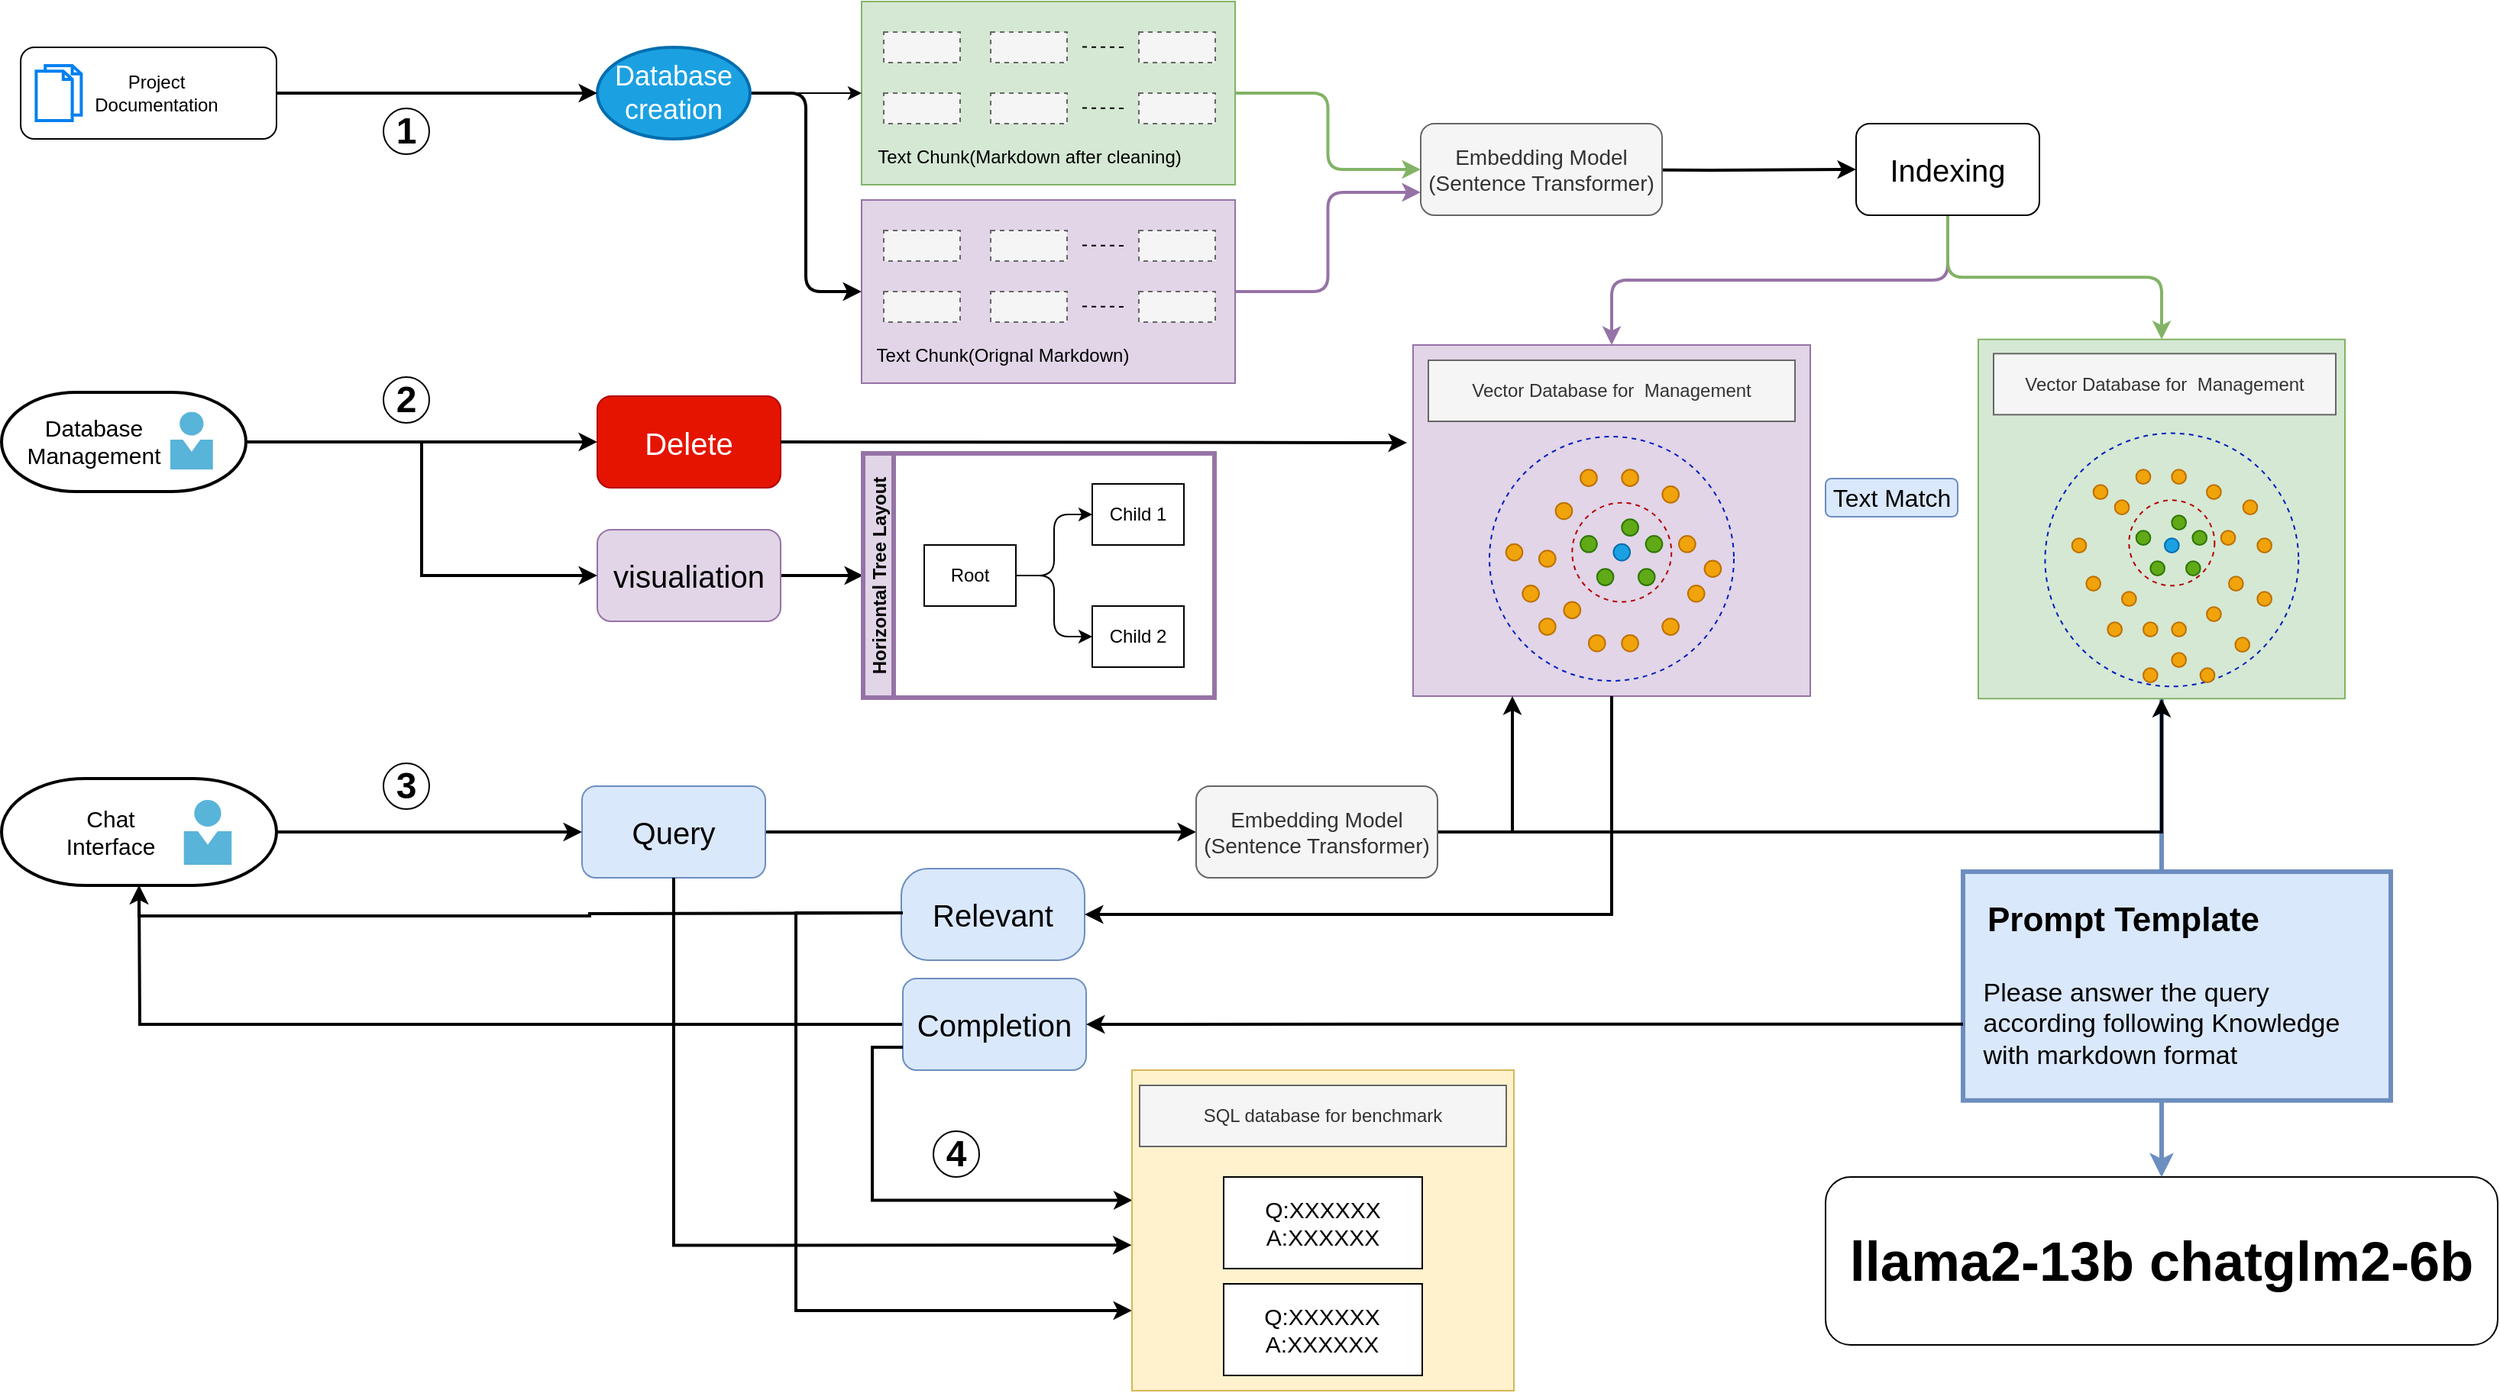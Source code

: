<mxfile version="22.1.16" type="github">
  <diagram name="第 1 页" id="MjzQHMMpIAPj3jd-vgCJ">
    <mxGraphModel dx="2901" dy="1157" grid="1" gridSize="10" guides="1" tooltips="1" connect="1" arrows="1" fold="1" page="1" pageScale="1" pageWidth="827" pageHeight="1169" math="0" shadow="0">
      <root>
        <mxCell id="0" />
        <mxCell id="1" parent="0" />
        <mxCell id="M5r1fXaRjf9ZVCYOxiOt-1" style="rounded=0;orthogonalLoop=1;jettySize=auto;html=1;exitX=0.5;exitY=1;exitDx=0;exitDy=0;entryX=0.5;entryY=0;entryDx=0;entryDy=0;strokeWidth=3;fillColor=#dae8fc;strokeColor=#6c8ebf;" edge="1" parent="1" source="5CJs9s03AAXzqy82HbZW-28" target="5CJs9s03AAXzqy82HbZW-184">
          <mxGeometry relative="1" as="geometry">
            <mxPoint x="1440" y="776" as="sourcePoint" />
            <mxPoint x="1440" y="826" as="targetPoint" />
          </mxGeometry>
        </mxCell>
        <mxCell id="5CJs9s03AAXzqy82HbZW-59" value="" style="group" parent="1" vertex="1" connectable="0">
          <mxGeometry x="829" y="530" width="310" height="260" as="geometry" />
        </mxCell>
        <mxCell id="5CJs9s03AAXzqy82HbZW-2" value="" style="rounded=0;whiteSpace=wrap;html=1;fillColor=#e1d5e7;strokeColor=#9673a6;" parent="5CJs9s03AAXzqy82HbZW-59" vertex="1">
          <mxGeometry x="-55" y="15" width="260" height="230" as="geometry" />
        </mxCell>
        <mxCell id="5CJs9s03AAXzqy82HbZW-3" value="Vector Database for&amp;nbsp; Management" style="rounded=0;whiteSpace=wrap;html=1;fillColor=#f5f5f5;fontColor=#333333;strokeColor=#666666;" parent="5CJs9s03AAXzqy82HbZW-59" vertex="1">
          <mxGeometry x="-45" y="25" width="240" height="40" as="geometry" />
        </mxCell>
        <mxCell id="5CJs9s03AAXzqy82HbZW-4" value="" style="group" parent="5CJs9s03AAXzqy82HbZW-59" vertex="1" connectable="0">
          <mxGeometry x="-5" y="75" width="160" height="160" as="geometry" />
        </mxCell>
        <mxCell id="5CJs9s03AAXzqy82HbZW-5" value="" style="ellipse;whiteSpace=wrap;html=1;aspect=fixed;fillColor=none;dashed=1;fontColor=#ffffff;strokeColor=#001DBC;" parent="5CJs9s03AAXzqy82HbZW-4" vertex="1">
          <mxGeometry width="160" height="160" as="geometry" />
        </mxCell>
        <mxCell id="5CJs9s03AAXzqy82HbZW-6" value="" style="ellipse;whiteSpace=wrap;html=1;aspect=fixed;fillColor=#f0a30a;fontColor=#000000;strokeColor=#BD7000;perimeterSpacing=0;direction=south;" parent="5CJs9s03AAXzqy82HbZW-4" vertex="1">
          <mxGeometry x="86.633" y="21.658" width="10.829" height="10.829" as="geometry" />
        </mxCell>
        <mxCell id="5CJs9s03AAXzqy82HbZW-7" value="" style="ellipse;whiteSpace=wrap;html=1;aspect=fixed;fillColor=#f0a30a;fontColor=#000000;strokeColor=#BD7000;perimeterSpacing=0;direction=south;" parent="5CJs9s03AAXzqy82HbZW-4" vertex="1">
          <mxGeometry x="129.949" y="97.462" width="10.829" height="10.829" as="geometry" />
        </mxCell>
        <mxCell id="5CJs9s03AAXzqy82HbZW-8" value="" style="ellipse;whiteSpace=wrap;html=1;aspect=fixed;fillColor=#f0a30a;fontColor=#000000;strokeColor=#BD7000;perimeterSpacing=0;direction=south;" parent="5CJs9s03AAXzqy82HbZW-4" vertex="1">
          <mxGeometry x="43.316" y="43.316" width="10.829" height="10.829" as="geometry" />
        </mxCell>
        <mxCell id="5CJs9s03AAXzqy82HbZW-9" value="" style="ellipse;whiteSpace=wrap;html=1;aspect=fixed;fillColor=#f0a30a;fontColor=#000000;strokeColor=#BD7000;perimeterSpacing=0;direction=south;" parent="5CJs9s03AAXzqy82HbZW-4" vertex="1">
          <mxGeometry x="113.164" y="32.487" width="10.829" height="10.829" as="geometry" />
        </mxCell>
        <mxCell id="5CJs9s03AAXzqy82HbZW-10" value="" style="ellipse;whiteSpace=wrap;html=1;aspect=fixed;fillColor=#f0a30a;fontColor=#000000;strokeColor=#BD7000;perimeterSpacing=0;direction=south;" parent="5CJs9s03AAXzqy82HbZW-4" vertex="1">
          <mxGeometry x="64.975" y="129.949" width="10.829" height="10.829" as="geometry" />
        </mxCell>
        <mxCell id="5CJs9s03AAXzqy82HbZW-11" value="" style="ellipse;whiteSpace=wrap;html=1;aspect=fixed;fillColor=#f0a30a;fontColor=#000000;strokeColor=#BD7000;perimeterSpacing=0;direction=south;" parent="5CJs9s03AAXzqy82HbZW-4" vertex="1">
          <mxGeometry x="48.731" y="108.291" width="10.829" height="10.829" as="geometry" />
        </mxCell>
        <mxCell id="5CJs9s03AAXzqy82HbZW-12" value="" style="ellipse;whiteSpace=wrap;html=1;aspect=fixed;fillColor=#f0a30a;fontColor=#000000;strokeColor=#BD7000;perimeterSpacing=0;direction=south;" parent="5CJs9s03AAXzqy82HbZW-4" vertex="1">
          <mxGeometry x="113.164" y="119.12" width="10.829" height="10.829" as="geometry" />
        </mxCell>
        <mxCell id="5CJs9s03AAXzqy82HbZW-13" value="" style="ellipse;whiteSpace=wrap;html=1;aspect=fixed;fillColor=#f0a30a;fontColor=#000000;strokeColor=#BD7000;perimeterSpacing=0;direction=south;" parent="5CJs9s03AAXzqy82HbZW-4" vertex="1">
          <mxGeometry x="86.633" y="129.949" width="10.829" height="10.829" as="geometry" />
        </mxCell>
        <mxCell id="5CJs9s03AAXzqy82HbZW-14" value="" style="ellipse;whiteSpace=wrap;html=1;aspect=fixed;fillColor=#f0a30a;fontColor=#000000;strokeColor=#BD7000;perimeterSpacing=0;direction=south;" parent="5CJs9s03AAXzqy82HbZW-4" vertex="1">
          <mxGeometry x="123.993" y="64.975" width="10.829" height="10.829" as="geometry" />
        </mxCell>
        <mxCell id="5CJs9s03AAXzqy82HbZW-15" value="" style="ellipse;whiteSpace=wrap;html=1;aspect=fixed;fillColor=#f0a30a;fontColor=#000000;strokeColor=#BD7000;perimeterSpacing=0;direction=south;" parent="5CJs9s03AAXzqy82HbZW-4" vertex="1">
          <mxGeometry x="59.56" y="21.658" width="10.829" height="10.829" as="geometry" />
        </mxCell>
        <mxCell id="5CJs9s03AAXzqy82HbZW-16" value="" style="ellipse;whiteSpace=wrap;html=1;aspect=fixed;fillColor=none;fontColor=#ffffff;strokeColor=#B20000;dashed=1;" parent="5CJs9s03AAXzqy82HbZW-4" vertex="1">
          <mxGeometry x="54.146" y="43.316" width="64.975" height="64.975" as="geometry" />
        </mxCell>
        <mxCell id="5CJs9s03AAXzqy82HbZW-17" value="" style="ellipse;whiteSpace=wrap;html=1;aspect=fixed;fillColor=#60a917;fontColor=#ffffff;strokeColor=#2D7600;perimeterSpacing=0;direction=south;" parent="5CJs9s03AAXzqy82HbZW-4" vertex="1">
          <mxGeometry x="59.56" y="64.975" width="10.829" height="10.829" as="geometry" />
        </mxCell>
        <mxCell id="5CJs9s03AAXzqy82HbZW-18" value="" style="ellipse;whiteSpace=wrap;html=1;aspect=fixed;fillColor=#60a917;fontColor=#ffffff;strokeColor=#2D7600;perimeterSpacing=0;direction=south;" parent="5CJs9s03AAXzqy82HbZW-4" vertex="1">
          <mxGeometry x="102.335" y="64.975" width="10.829" height="10.829" as="geometry" />
        </mxCell>
        <mxCell id="5CJs9s03AAXzqy82HbZW-19" value="" style="ellipse;whiteSpace=wrap;html=1;aspect=fixed;fillColor=#60a917;fontColor=#ffffff;strokeColor=#2D7600;perimeterSpacing=0;direction=south;" parent="5CJs9s03AAXzqy82HbZW-4" vertex="1">
          <mxGeometry x="97.462" y="86.633" width="10.829" height="10.829" as="geometry" />
        </mxCell>
        <mxCell id="5CJs9s03AAXzqy82HbZW-20" value="" style="ellipse;whiteSpace=wrap;html=1;aspect=fixed;fillColor=#60a917;fontColor=#ffffff;strokeColor=#2D7600;perimeterSpacing=0;direction=south;" parent="5CJs9s03AAXzqy82HbZW-4" vertex="1">
          <mxGeometry x="70.389" y="86.633" width="10.829" height="10.829" as="geometry" />
        </mxCell>
        <mxCell id="5CJs9s03AAXzqy82HbZW-21" value="" style="ellipse;whiteSpace=wrap;html=1;aspect=fixed;fillColor=#60a917;fontColor=#ffffff;strokeColor=#2D7600;perimeterSpacing=0;direction=south;" parent="5CJs9s03AAXzqy82HbZW-4" vertex="1">
          <mxGeometry x="86.633" y="54.146" width="10.829" height="10.829" as="geometry" />
        </mxCell>
        <mxCell id="5CJs9s03AAXzqy82HbZW-22" value="" style="ellipse;whiteSpace=wrap;html=1;aspect=fixed;fillColor=#1ba1e2;fontColor=#ffffff;strokeColor=#006EAF;perimeterSpacing=0;direction=south;" parent="5CJs9s03AAXzqy82HbZW-4" vertex="1">
          <mxGeometry x="81.218" y="70.389" width="10.829" height="10.829" as="geometry" />
        </mxCell>
        <mxCell id="5CJs9s03AAXzqy82HbZW-23" value="" style="ellipse;whiteSpace=wrap;html=1;aspect=fixed;fillColor=#f0a30a;fontColor=#000000;strokeColor=#BD7000;perimeterSpacing=0;direction=south;" parent="5CJs9s03AAXzqy82HbZW-4" vertex="1">
          <mxGeometry x="10.829" y="70.389" width="10.829" height="10.829" as="geometry" />
        </mxCell>
        <mxCell id="5CJs9s03AAXzqy82HbZW-24" value="" style="ellipse;whiteSpace=wrap;html=1;aspect=fixed;fillColor=#f0a30a;fontColor=#000000;strokeColor=#BD7000;perimeterSpacing=0;direction=south;" parent="5CJs9s03AAXzqy82HbZW-4" vertex="1">
          <mxGeometry x="21.658" y="97.462" width="10.829" height="10.829" as="geometry" />
        </mxCell>
        <mxCell id="5CJs9s03AAXzqy82HbZW-25" value="" style="ellipse;whiteSpace=wrap;html=1;aspect=fixed;fillColor=#f0a30a;fontColor=#000000;strokeColor=#BD7000;perimeterSpacing=0;direction=south;" parent="5CJs9s03AAXzqy82HbZW-4" vertex="1">
          <mxGeometry x="32.487" y="74.591" width="10.829" height="10.829" as="geometry" />
        </mxCell>
        <mxCell id="5CJs9s03AAXzqy82HbZW-26" value="" style="ellipse;whiteSpace=wrap;html=1;aspect=fixed;fillColor=#f0a30a;fontColor=#000000;strokeColor=#BD7000;perimeterSpacing=0;direction=south;" parent="5CJs9s03AAXzqy82HbZW-4" vertex="1">
          <mxGeometry x="140.778" y="81.218" width="10.829" height="10.829" as="geometry" />
        </mxCell>
        <mxCell id="5CJs9s03AAXzqy82HbZW-27" value="" style="ellipse;whiteSpace=wrap;html=1;aspect=fixed;fillColor=#f0a30a;fontColor=#000000;strokeColor=#BD7000;perimeterSpacing=0;direction=south;" parent="5CJs9s03AAXzqy82HbZW-4" vertex="1">
          <mxGeometry x="32.487" y="119.12" width="10.829" height="10.829" as="geometry" />
        </mxCell>
        <mxCell id="5CJs9s03AAXzqy82HbZW-61" style="edgeStyle=orthogonalEdgeStyle;rounded=1;orthogonalLoop=1;jettySize=auto;html=1;exitX=0.5;exitY=1;exitDx=0;exitDy=0;strokeWidth=2;fillColor=#e1d5e7;strokeColor=#9673a6;" parent="1" source="5CJs9s03AAXzqy82HbZW-63" target="5CJs9s03AAXzqy82HbZW-2" edge="1">
          <mxGeometry relative="1" as="geometry">
            <mxPoint x="944" y="510" as="targetPoint" />
          </mxGeometry>
        </mxCell>
        <mxCell id="5CJs9s03AAXzqy82HbZW-62" style="edgeStyle=orthogonalEdgeStyle;rounded=1;orthogonalLoop=1;jettySize=auto;html=1;exitX=0.5;exitY=1;exitDx=0;exitDy=0;exitPerimeter=0;fillColor=#d5e8d4;strokeColor=#82b366;strokeWidth=2;entryX=0.5;entryY=0;entryDx=0;entryDy=0;" parent="1" source="5CJs9s03AAXzqy82HbZW-63" target="5CJs9s03AAXzqy82HbZW-28" edge="1">
          <mxGeometry relative="1" as="geometry">
            <mxPoint x="1349" y="530" as="targetPoint" />
          </mxGeometry>
        </mxCell>
        <mxCell id="5CJs9s03AAXzqy82HbZW-63" value="&lt;font style=&quot;font-size: 20px;&quot;&gt;Indexing&lt;/font&gt;" style="rounded=1;whiteSpace=wrap;html=1;" parent="1" vertex="1">
          <mxGeometry x="1064" y="400" width="120" height="60" as="geometry" />
        </mxCell>
        <mxCell id="5CJs9s03AAXzqy82HbZW-67" style="edgeStyle=orthogonalEdgeStyle;rounded=0;orthogonalLoop=1;jettySize=auto;html=1;exitX=1;exitY=0.5;exitDx=0;exitDy=0;entryX=0;entryY=0.5;entryDx=0;entryDy=0;strokeWidth=2;" parent="1" target="5CJs9s03AAXzqy82HbZW-63" edge="1">
          <mxGeometry relative="1" as="geometry">
            <mxPoint x="872" y="430" as="sourcePoint" />
          </mxGeometry>
        </mxCell>
        <mxCell id="5CJs9s03AAXzqy82HbZW-66" value="&lt;font style=&quot;font-size: 14px;&quot;&gt;Embedding Model&lt;br&gt;(Sentence Transformer)&lt;br&gt;&lt;/font&gt;" style="rounded=1;whiteSpace=wrap;html=1;fillColor=#f5f5f5;fontColor=#333333;strokeColor=#666666;" parent="1" vertex="1">
          <mxGeometry x="779" y="400" width="158" height="60" as="geometry" />
        </mxCell>
        <mxCell id="5CJs9s03AAXzqy82HbZW-68" value="" style="group" parent="1" vertex="1" connectable="0">
          <mxGeometry x="413" y="410" width="244.5" height="160" as="geometry" />
        </mxCell>
        <mxCell id="5CJs9s03AAXzqy82HbZW-69" value="" style="rounded=0;whiteSpace=wrap;html=1;fillColor=#e1d5e7;strokeColor=#9673a6;" parent="5CJs9s03AAXzqy82HbZW-68" vertex="1">
          <mxGeometry y="40" width="244.5" height="120" as="geometry" />
        </mxCell>
        <mxCell id="5CJs9s03AAXzqy82HbZW-71" value="" style="rounded=0;whiteSpace=wrap;html=1;fillColor=#f5f5f5;fontColor=#333333;strokeColor=#666666;dashed=1;" parent="5CJs9s03AAXzqy82HbZW-68" vertex="1">
          <mxGeometry x="14.5" y="60" width="50" height="20" as="geometry" />
        </mxCell>
        <mxCell id="5CJs9s03AAXzqy82HbZW-72" value="" style="rounded=0;whiteSpace=wrap;html=1;fillColor=#f5f5f5;fontColor=#333333;strokeColor=#666666;dashed=1;" parent="5CJs9s03AAXzqy82HbZW-68" vertex="1">
          <mxGeometry x="14.5" y="100" width="50" height="20" as="geometry" />
        </mxCell>
        <mxCell id="5CJs9s03AAXzqy82HbZW-74" value="" style="rounded=0;whiteSpace=wrap;html=1;fillColor=#f5f5f5;fontColor=#333333;strokeColor=#666666;dashed=1;" parent="5CJs9s03AAXzqy82HbZW-68" vertex="1">
          <mxGeometry x="84.5" y="60" width="50" height="20" as="geometry" />
        </mxCell>
        <mxCell id="5CJs9s03AAXzqy82HbZW-75" value="" style="rounded=0;whiteSpace=wrap;html=1;fillColor=#f5f5f5;fontColor=#333333;strokeColor=#666666;dashed=1;" parent="5CJs9s03AAXzqy82HbZW-68" vertex="1">
          <mxGeometry x="84.5" y="100" width="50" height="20" as="geometry" />
        </mxCell>
        <mxCell id="5CJs9s03AAXzqy82HbZW-78" value="" style="endArrow=none;html=1;rounded=0;dashed=1;" parent="5CJs9s03AAXzqy82HbZW-68" edge="1">
          <mxGeometry width="50" height="50" relative="1" as="geometry">
            <mxPoint x="144.5" y="69.77" as="sourcePoint" />
            <mxPoint x="174.5" y="70" as="targetPoint" />
          </mxGeometry>
        </mxCell>
        <mxCell id="5CJs9s03AAXzqy82HbZW-79" value="" style="rounded=0;whiteSpace=wrap;html=1;fillColor=#f5f5f5;fontColor=#333333;strokeColor=#666666;dashed=1;" parent="5CJs9s03AAXzqy82HbZW-68" vertex="1">
          <mxGeometry x="181.5" y="60" width="50" height="20" as="geometry" />
        </mxCell>
        <mxCell id="5CJs9s03AAXzqy82HbZW-80" value="" style="endArrow=none;html=1;rounded=0;dashed=1;" parent="5CJs9s03AAXzqy82HbZW-68" edge="1">
          <mxGeometry width="50" height="50" relative="1" as="geometry">
            <mxPoint x="144.5" y="109.77" as="sourcePoint" />
            <mxPoint x="174.5" y="110" as="targetPoint" />
          </mxGeometry>
        </mxCell>
        <mxCell id="5CJs9s03AAXzqy82HbZW-81" value="" style="rounded=0;whiteSpace=wrap;html=1;fillColor=#f5f5f5;fontColor=#333333;strokeColor=#666666;dashed=1;" parent="5CJs9s03AAXzqy82HbZW-68" vertex="1">
          <mxGeometry x="181.5" y="100" width="50" height="20" as="geometry" />
        </mxCell>
        <mxCell id="5CJs9s03AAXzqy82HbZW-82" value="Text Chunk(Orignal Markdown)" style="text;strokeColor=none;align=center;fillColor=none;html=1;verticalAlign=middle;whiteSpace=wrap;rounded=0;" parent="5CJs9s03AAXzqy82HbZW-68" vertex="1">
          <mxGeometry y="124" width="184.5" height="36" as="geometry" />
        </mxCell>
        <mxCell id="5CJs9s03AAXzqy82HbZW-120" value="" style="group" parent="1" vertex="1" connectable="0">
          <mxGeometry x="413" y="320" width="244.5" height="120" as="geometry" />
        </mxCell>
        <mxCell id="5CJs9s03AAXzqy82HbZW-110" value="" style="rounded=0;whiteSpace=wrap;html=1;fillColor=#d5e8d4;strokeColor=#82b366;" parent="5CJs9s03AAXzqy82HbZW-120" vertex="1">
          <mxGeometry width="244.5" height="120" as="geometry" />
        </mxCell>
        <mxCell id="5CJs9s03AAXzqy82HbZW-111" value="" style="rounded=0;whiteSpace=wrap;html=1;fillColor=#f5f5f5;fontColor=#333333;strokeColor=#666666;dashed=1;" parent="5CJs9s03AAXzqy82HbZW-120" vertex="1">
          <mxGeometry x="14.5" y="20" width="50" height="20" as="geometry" />
        </mxCell>
        <mxCell id="5CJs9s03AAXzqy82HbZW-112" value="" style="rounded=0;whiteSpace=wrap;html=1;fillColor=#f5f5f5;fontColor=#333333;strokeColor=#666666;dashed=1;" parent="5CJs9s03AAXzqy82HbZW-120" vertex="1">
          <mxGeometry x="14.5" y="60" width="50" height="20" as="geometry" />
        </mxCell>
        <mxCell id="5CJs9s03AAXzqy82HbZW-113" value="" style="rounded=0;whiteSpace=wrap;html=1;fillColor=#f5f5f5;fontColor=#333333;strokeColor=#666666;dashed=1;" parent="5CJs9s03AAXzqy82HbZW-120" vertex="1">
          <mxGeometry x="84.5" y="20" width="50" height="20" as="geometry" />
        </mxCell>
        <mxCell id="5CJs9s03AAXzqy82HbZW-114" value="" style="rounded=0;whiteSpace=wrap;html=1;fillColor=#f5f5f5;fontColor=#333333;strokeColor=#666666;dashed=1;" parent="5CJs9s03AAXzqy82HbZW-120" vertex="1">
          <mxGeometry x="84.5" y="60" width="50" height="20" as="geometry" />
        </mxCell>
        <mxCell id="5CJs9s03AAXzqy82HbZW-115" value="" style="endArrow=none;html=1;rounded=0;dashed=1;" parent="5CJs9s03AAXzqy82HbZW-120" edge="1">
          <mxGeometry width="50" height="50" relative="1" as="geometry">
            <mxPoint x="144.5" y="29.77" as="sourcePoint" />
            <mxPoint x="174.5" y="30" as="targetPoint" />
          </mxGeometry>
        </mxCell>
        <mxCell id="5CJs9s03AAXzqy82HbZW-116" value="" style="rounded=0;whiteSpace=wrap;html=1;fillColor=#f5f5f5;fontColor=#333333;strokeColor=#666666;dashed=1;" parent="5CJs9s03AAXzqy82HbZW-120" vertex="1">
          <mxGeometry x="181.5" y="20" width="50" height="20" as="geometry" />
        </mxCell>
        <mxCell id="5CJs9s03AAXzqy82HbZW-117" value="" style="endArrow=none;html=1;rounded=0;dashed=1;" parent="5CJs9s03AAXzqy82HbZW-120" edge="1">
          <mxGeometry width="50" height="50" relative="1" as="geometry">
            <mxPoint x="144.5" y="69.77" as="sourcePoint" />
            <mxPoint x="174.5" y="70" as="targetPoint" />
          </mxGeometry>
        </mxCell>
        <mxCell id="5CJs9s03AAXzqy82HbZW-118" value="" style="rounded=0;whiteSpace=wrap;html=1;fillColor=#f5f5f5;fontColor=#333333;strokeColor=#666666;dashed=1;" parent="5CJs9s03AAXzqy82HbZW-120" vertex="1">
          <mxGeometry x="181.5" y="60" width="50" height="20" as="geometry" />
        </mxCell>
        <mxCell id="5CJs9s03AAXzqy82HbZW-119" value="Text Chunk(Markdown after cleaning)" style="text;strokeColor=none;align=center;fillColor=none;html=1;verticalAlign=middle;whiteSpace=wrap;rounded=0;" parent="5CJs9s03AAXzqy82HbZW-120" vertex="1">
          <mxGeometry y="84" width="220" height="36" as="geometry" />
        </mxCell>
        <mxCell id="5CJs9s03AAXzqy82HbZW-121" style="edgeStyle=orthogonalEdgeStyle;rounded=1;orthogonalLoop=1;jettySize=auto;html=1;exitX=1;exitY=0.5;exitDx=0;exitDy=0;fillColor=#d5e8d4;strokeColor=#82b366;strokeWidth=2;" parent="1" source="5CJs9s03AAXzqy82HbZW-110" target="5CJs9s03AAXzqy82HbZW-66" edge="1">
          <mxGeometry relative="1" as="geometry" />
        </mxCell>
        <mxCell id="5CJs9s03AAXzqy82HbZW-122" style="edgeStyle=orthogonalEdgeStyle;orthogonalLoop=1;jettySize=auto;html=1;exitX=1;exitY=0.5;exitDx=0;exitDy=0;entryX=0;entryY=0.75;entryDx=0;entryDy=0;rounded=1;fillColor=#e1d5e7;strokeColor=#9673a6;strokeWidth=2;" parent="1" source="5CJs9s03AAXzqy82HbZW-69" target="5CJs9s03AAXzqy82HbZW-66" edge="1">
          <mxGeometry relative="1" as="geometry" />
        </mxCell>
        <mxCell id="5CJs9s03AAXzqy82HbZW-129" value="" style="group" parent="1" vertex="1" connectable="0">
          <mxGeometry x="-137.46" y="350" width="167.46" height="60" as="geometry" />
        </mxCell>
        <mxCell id="5CJs9s03AAXzqy82HbZW-124" value="" style="rounded=1;whiteSpace=wrap;html=1;" parent="5CJs9s03AAXzqy82HbZW-129" vertex="1">
          <mxGeometry width="167.46" height="60" as="geometry" />
        </mxCell>
        <mxCell id="5CJs9s03AAXzqy82HbZW-126" value="" style="html=1;verticalLabelPosition=bottom;align=center;labelBackgroundColor=#ffffff;verticalAlign=top;strokeWidth=2;strokeColor=#0080F0;shadow=0;dashed=0;shape=mxgraph.ios7.icons.documents;" parent="5CJs9s03AAXzqy82HbZW-129" vertex="1">
          <mxGeometry x="10.172" y="12" width="29.491" height="36" as="geometry" />
        </mxCell>
        <mxCell id="5CJs9s03AAXzqy82HbZW-128" value="Project&lt;br&gt;Documentation" style="text;strokeColor=none;align=center;fillColor=none;html=1;verticalAlign=middle;whiteSpace=wrap;rounded=0;" parent="5CJs9s03AAXzqy82HbZW-129" vertex="1">
          <mxGeometry x="49.541" y="12.0" width="78.644" height="36" as="geometry" />
        </mxCell>
        <mxCell id="5CJs9s03AAXzqy82HbZW-131" style="edgeStyle=orthogonalEdgeStyle;rounded=0;orthogonalLoop=1;jettySize=auto;html=1;exitX=1;exitY=0.5;exitDx=0;exitDy=0;exitPerimeter=0;entryX=0;entryY=0.5;entryDx=0;entryDy=0;" parent="1" source="5CJs9s03AAXzqy82HbZW-130" target="5CJs9s03AAXzqy82HbZW-110" edge="1">
          <mxGeometry relative="1" as="geometry" />
        </mxCell>
        <mxCell id="5CJs9s03AAXzqy82HbZW-132" style="edgeStyle=orthogonalEdgeStyle;rounded=1;orthogonalLoop=1;jettySize=auto;html=1;exitX=1;exitY=0.5;exitDx=0;exitDy=0;exitPerimeter=0;entryX=0;entryY=0.5;entryDx=0;entryDy=0;strokeWidth=2;" parent="1" source="5CJs9s03AAXzqy82HbZW-130" target="5CJs9s03AAXzqy82HbZW-69" edge="1">
          <mxGeometry relative="1" as="geometry" />
        </mxCell>
        <mxCell id="5CJs9s03AAXzqy82HbZW-130" value="&lt;font style=&quot;&quot;&gt;&lt;font style=&quot;font-size: 18px;&quot;&gt;Database&lt;br&gt;creation&lt;/font&gt;&lt;br&gt;&lt;/font&gt;" style="strokeWidth=2;html=1;shape=mxgraph.flowchart.start_1;whiteSpace=wrap;fillColor=#1ba1e2;fontColor=#ffffff;strokeColor=#006EAF;" parent="1" vertex="1">
          <mxGeometry x="240" y="350" width="100" height="60" as="geometry" />
        </mxCell>
        <mxCell id="5CJs9s03AAXzqy82HbZW-133" style="edgeStyle=orthogonalEdgeStyle;rounded=1;orthogonalLoop=1;jettySize=auto;html=1;exitX=1;exitY=0.5;exitDx=0;exitDy=0;strokeWidth=2;" parent="1" source="5CJs9s03AAXzqy82HbZW-124" target="5CJs9s03AAXzqy82HbZW-130" edge="1">
          <mxGeometry relative="1" as="geometry" />
        </mxCell>
        <mxCell id="5CJs9s03AAXzqy82HbZW-134" value="&lt;font style=&quot;font-size: 24px;&quot;&gt;&lt;b&gt;1&lt;/b&gt;&lt;/font&gt;" style="ellipse;whiteSpace=wrap;html=1;aspect=fixed;" parent="1" vertex="1">
          <mxGeometry x="100" y="390" width="30" height="30" as="geometry" />
        </mxCell>
        <mxCell id="5CJs9s03AAXzqy82HbZW-141" value="" style="group" parent="1" vertex="1" connectable="0">
          <mxGeometry x="-150" y="576" width="160" height="65" as="geometry" />
        </mxCell>
        <mxCell id="5CJs9s03AAXzqy82HbZW-138" value="" style="strokeWidth=2;html=1;shape=mxgraph.flowchart.terminator;whiteSpace=wrap;" parent="5CJs9s03AAXzqy82HbZW-141" vertex="1">
          <mxGeometry width="160" height="65" as="geometry" />
        </mxCell>
        <mxCell id="5CJs9s03AAXzqy82HbZW-139" value="&lt;font style=&quot;font-size: 15px;&quot;&gt;Database&lt;br&gt;Management&lt;br&gt;&lt;/font&gt;" style="text;strokeColor=none;align=center;fillColor=none;html=1;verticalAlign=middle;whiteSpace=wrap;rounded=0;" parent="5CJs9s03AAXzqy82HbZW-141" vertex="1">
          <mxGeometry x="17.774" y="12.74" width="84.658" height="39" as="geometry" />
        </mxCell>
        <mxCell id="5CJs9s03AAXzqy82HbZW-140" value="" style="image;sketch=0;aspect=fixed;html=1;points=[];align=center;fontSize=12;image=img/lib/mscae/Person.svg;" parent="5CJs9s03AAXzqy82HbZW-141" vertex="1">
          <mxGeometry x="110.428" y="12.74" width="28" height="37.831" as="geometry" />
        </mxCell>
        <mxCell id="5CJs9s03AAXzqy82HbZW-143" value="&lt;span style=&quot;font-size: 20px;&quot;&gt;Delete&lt;/span&gt;" style="rounded=1;whiteSpace=wrap;html=1;fillColor=#e51400;strokeColor=#B20000;fontColor=#ffffff;" parent="1" vertex="1">
          <mxGeometry x="240" y="578.5" width="120" height="60" as="geometry" />
        </mxCell>
        <mxCell id="5CJs9s03AAXzqy82HbZW-156" style="edgeStyle=orthogonalEdgeStyle;rounded=0;orthogonalLoop=1;jettySize=auto;html=1;exitX=1;exitY=0.5;exitDx=0;exitDy=0;entryX=0;entryY=0.5;entryDx=0;entryDy=0;strokeWidth=2;" parent="1" source="5CJs9s03AAXzqy82HbZW-144" target="5CJs9s03AAXzqy82HbZW-150" edge="1">
          <mxGeometry relative="1" as="geometry" />
        </mxCell>
        <mxCell id="5CJs9s03AAXzqy82HbZW-144" value="&lt;span style=&quot;font-size: 20px;&quot;&gt;visualiation&lt;/span&gt;" style="rounded=1;whiteSpace=wrap;html=1;fillColor=#e1d5e7;strokeColor=#9673a6;" parent="1" vertex="1">
          <mxGeometry x="240" y="666" width="120" height="60" as="geometry" />
        </mxCell>
        <mxCell id="5CJs9s03AAXzqy82HbZW-145" style="edgeStyle=orthogonalEdgeStyle;rounded=0;orthogonalLoop=1;jettySize=auto;html=1;exitX=1;exitY=0.5;exitDx=0;exitDy=0;exitPerimeter=0;entryX=0;entryY=0.5;entryDx=0;entryDy=0;strokeWidth=2;" parent="1" source="5CJs9s03AAXzqy82HbZW-138" target="5CJs9s03AAXzqy82HbZW-143" edge="1">
          <mxGeometry relative="1" as="geometry" />
        </mxCell>
        <mxCell id="5CJs9s03AAXzqy82HbZW-146" style="edgeStyle=orthogonalEdgeStyle;rounded=0;orthogonalLoop=1;jettySize=auto;html=1;exitX=1;exitY=0.5;exitDx=0;exitDy=0;exitPerimeter=0;entryX=0;entryY=0.5;entryDx=0;entryDy=0;strokeWidth=2;" parent="1" source="5CJs9s03AAXzqy82HbZW-138" target="5CJs9s03AAXzqy82HbZW-144" edge="1">
          <mxGeometry relative="1" as="geometry" />
        </mxCell>
        <mxCell id="5CJs9s03AAXzqy82HbZW-147" value="&lt;font style=&quot;font-size: 24px;&quot;&gt;&lt;b&gt;2&lt;/b&gt;&lt;/font&gt;" style="ellipse;whiteSpace=wrap;html=1;aspect=fixed;" parent="1" vertex="1">
          <mxGeometry x="100" y="566" width="30" height="30" as="geometry" />
        </mxCell>
        <mxCell id="5CJs9s03AAXzqy82HbZW-149" style="rounded=0;orthogonalLoop=1;jettySize=auto;html=1;exitX=1;exitY=0.5;exitDx=0;exitDy=0;strokeWidth=2;" parent="1" source="5CJs9s03AAXzqy82HbZW-143" edge="1">
          <mxGeometry relative="1" as="geometry">
            <mxPoint x="770" y="609" as="targetPoint" />
          </mxGeometry>
        </mxCell>
        <mxCell id="5CJs9s03AAXzqy82HbZW-150" value="Horizontal Tree Layout" style="swimlane;startSize=20;horizontal=0;childLayout=treeLayout;horizontalTree=1;resizable=0;containerType=tree;fontSize=12;fillColor=#e1d5e7;strokeColor=#9673a6;strokeWidth=3;" parent="1" vertex="1">
          <mxGeometry x="414" y="616" width="230" height="160" as="geometry" />
        </mxCell>
        <mxCell id="5CJs9s03AAXzqy82HbZW-151" value="Root" style="whiteSpace=wrap;html=1;" parent="5CJs9s03AAXzqy82HbZW-150" vertex="1">
          <mxGeometry x="40" y="60" width="60" height="40" as="geometry" />
        </mxCell>
        <mxCell id="5CJs9s03AAXzqy82HbZW-152" value="Child 1" style="whiteSpace=wrap;html=1;" parent="5CJs9s03AAXzqy82HbZW-150" vertex="1">
          <mxGeometry x="150" y="20" width="60" height="40" as="geometry" />
        </mxCell>
        <mxCell id="5CJs9s03AAXzqy82HbZW-153" value="" style="edgeStyle=elbowEdgeStyle;elbow=vertical;html=1;rounded=1;curved=0;sourcePerimeterSpacing=0;targetPerimeterSpacing=0;startSize=6;endSize=6;" parent="5CJs9s03AAXzqy82HbZW-150" source="5CJs9s03AAXzqy82HbZW-151" target="5CJs9s03AAXzqy82HbZW-152" edge="1">
          <mxGeometry relative="1" as="geometry" />
        </mxCell>
        <mxCell id="5CJs9s03AAXzqy82HbZW-154" value="Child 2" style="whiteSpace=wrap;html=1;" parent="5CJs9s03AAXzqy82HbZW-150" vertex="1">
          <mxGeometry x="150" y="100" width="60" height="40" as="geometry" />
        </mxCell>
        <mxCell id="5CJs9s03AAXzqy82HbZW-155" value="" style="edgeStyle=elbowEdgeStyle;elbow=vertical;html=1;rounded=1;curved=0;sourcePerimeterSpacing=0;targetPerimeterSpacing=0;startSize=6;endSize=6;" parent="5CJs9s03AAXzqy82HbZW-150" source="5CJs9s03AAXzqy82HbZW-151" target="5CJs9s03AAXzqy82HbZW-154" edge="1">
          <mxGeometry relative="1" as="geometry" />
        </mxCell>
        <mxCell id="5CJs9s03AAXzqy82HbZW-157" value="" style="group" parent="1" vertex="1" connectable="0">
          <mxGeometry x="-150" y="829" width="180" height="70" as="geometry" />
        </mxCell>
        <mxCell id="5CJs9s03AAXzqy82HbZW-158" value="" style="strokeWidth=2;html=1;shape=mxgraph.flowchart.terminator;whiteSpace=wrap;" parent="5CJs9s03AAXzqy82HbZW-157" vertex="1">
          <mxGeometry width="180" height="70" as="geometry" />
        </mxCell>
        <mxCell id="5CJs9s03AAXzqy82HbZW-159" value="&lt;font style=&quot;font-size: 15px;&quot;&gt;Chat &lt;br&gt;Interface&lt;/font&gt;" style="text;strokeColor=none;align=center;fillColor=none;html=1;verticalAlign=middle;whiteSpace=wrap;rounded=0;" parent="5CJs9s03AAXzqy82HbZW-157" vertex="1">
          <mxGeometry x="23.995" y="14" width="95.241" height="42" as="geometry" />
        </mxCell>
        <mxCell id="5CJs9s03AAXzqy82HbZW-160" value="" style="image;sketch=0;aspect=fixed;html=1;points=[];align=center;fontSize=12;image=img/lib/mscae/Person.svg;" parent="5CJs9s03AAXzqy82HbZW-157" vertex="1">
          <mxGeometry x="119.232" y="14" width="31.5" height="42.56" as="geometry" />
        </mxCell>
        <mxCell id="5CJs9s03AAXzqy82HbZW-167" style="edgeStyle=orthogonalEdgeStyle;rounded=0;orthogonalLoop=1;jettySize=auto;html=1;exitX=1;exitY=0.5;exitDx=0;exitDy=0;entryX=0;entryY=0.5;entryDx=0;entryDy=0;strokeWidth=2;" parent="1" source="5CJs9s03AAXzqy82HbZW-161" target="5CJs9s03AAXzqy82HbZW-162" edge="1">
          <mxGeometry relative="1" as="geometry" />
        </mxCell>
        <mxCell id="5CJs9s03AAXzqy82HbZW-161" value="&lt;span style=&quot;font-size: 20px;&quot;&gt;Query&lt;/span&gt;" style="rounded=1;whiteSpace=wrap;html=1;fillColor=#dae8fc;strokeColor=#6c8ebf;" parent="1" vertex="1">
          <mxGeometry x="230" y="834" width="120" height="60" as="geometry" />
        </mxCell>
        <mxCell id="5CJs9s03AAXzqy82HbZW-169" style="edgeStyle=orthogonalEdgeStyle;rounded=0;orthogonalLoop=1;jettySize=auto;html=1;exitX=1;exitY=0.5;exitDx=0;exitDy=0;strokeWidth=2;" parent="1" source="5CJs9s03AAXzqy82HbZW-162" target="5CJs9s03AAXzqy82HbZW-28" edge="1">
          <mxGeometry relative="1" as="geometry" />
        </mxCell>
        <mxCell id="5CJs9s03AAXzqy82HbZW-176" style="edgeStyle=orthogonalEdgeStyle;rounded=0;orthogonalLoop=1;jettySize=auto;html=1;exitX=1;exitY=0.5;exitDx=0;exitDy=0;entryX=0.25;entryY=1;entryDx=0;entryDy=0;strokeWidth=2;" parent="1" source="5CJs9s03AAXzqy82HbZW-162" target="5CJs9s03AAXzqy82HbZW-2" edge="1">
          <mxGeometry relative="1" as="geometry" />
        </mxCell>
        <mxCell id="5CJs9s03AAXzqy82HbZW-162" value="&lt;font style=&quot;font-size: 14px;&quot;&gt;Embedding Model&lt;br&gt;(Sentence Transformer)&lt;br&gt;&lt;/font&gt;" style="rounded=1;whiteSpace=wrap;html=1;fillColor=#f5f5f5;fontColor=#333333;strokeColor=#666666;" parent="1" vertex="1">
          <mxGeometry x="632" y="834" width="158" height="60" as="geometry" />
        </mxCell>
        <mxCell id="DQa2ZYLxq9TRACVykLrg-68" style="edgeStyle=orthogonalEdgeStyle;rounded=0;orthogonalLoop=1;jettySize=auto;html=1;exitX=0;exitY=0.5;exitDx=0;exitDy=0;strokeWidth=2;entryX=0;entryY=0.75;entryDx=0;entryDy=0;" parent="1" source="5CJs9s03AAXzqy82HbZW-164" target="DQa2ZYLxq9TRACVykLrg-29" edge="1">
          <mxGeometry relative="1" as="geometry">
            <Array as="points">
              <mxPoint x="370" y="917" />
              <mxPoint x="370" y="1178" />
            </Array>
          </mxGeometry>
        </mxCell>
        <mxCell id="5CJs9s03AAXzqy82HbZW-164" value="&lt;span style=&quot;font-size: 20px;&quot;&gt;Relevant&lt;/span&gt;" style="rounded=1;whiteSpace=wrap;html=1;fillColor=#dae8fc;strokeColor=#6c8ebf;arcSize=29;" parent="1" vertex="1">
          <mxGeometry x="439" y="888" width="120" height="60" as="geometry" />
        </mxCell>
        <mxCell id="5CJs9s03AAXzqy82HbZW-183" style="edgeStyle=orthogonalEdgeStyle;rounded=0;orthogonalLoop=1;jettySize=auto;html=1;exitX=0;exitY=0.5;exitDx=0;exitDy=0;strokeWidth=2;" parent="1" source="5CJs9s03AAXzqy82HbZW-165" edge="1">
          <mxGeometry relative="1" as="geometry">
            <mxPoint x="-60" y="899" as="targetPoint" />
          </mxGeometry>
        </mxCell>
        <mxCell id="5CJs9s03AAXzqy82HbZW-165" value="&lt;span style=&quot;font-size: 20px;&quot;&gt;Completion&lt;/span&gt;" style="rounded=1;whiteSpace=wrap;html=1;fillColor=#dae8fc;strokeColor=#6c8ebf;" parent="1" vertex="1">
          <mxGeometry x="440" y="960" width="120" height="60" as="geometry" />
        </mxCell>
        <mxCell id="5CJs9s03AAXzqy82HbZW-166" style="edgeStyle=orthogonalEdgeStyle;rounded=0;orthogonalLoop=1;jettySize=auto;html=1;exitX=1;exitY=0.5;exitDx=0;exitDy=0;exitPerimeter=0;entryX=0;entryY=0.5;entryDx=0;entryDy=0;strokeWidth=2;" parent="1" source="5CJs9s03AAXzqy82HbZW-158" target="5CJs9s03AAXzqy82HbZW-161" edge="1">
          <mxGeometry relative="1" as="geometry" />
        </mxCell>
        <mxCell id="5CJs9s03AAXzqy82HbZW-170" value="" style="group;fillColor=#dae8fc;strokeColor=#6c8ebf;strokeWidth=3;" parent="1" vertex="1" connectable="0">
          <mxGeometry x="1134" y="890" width="280" height="149.87" as="geometry" />
        </mxCell>
        <mxCell id="5CJs9s03AAXzqy82HbZW-171" value="&lt;font size=&quot;1&quot; style=&quot;&quot;&gt;&lt;b style=&quot;font-size: 22px;&quot;&gt;Prompt Template&lt;/b&gt;&lt;/font&gt;" style="text;strokeColor=none;align=center;fillColor=none;html=1;verticalAlign=middle;whiteSpace=wrap;rounded=0;" parent="5CJs9s03AAXzqy82HbZW-170" vertex="1">
          <mxGeometry x="10" y="13.87" width="190" height="36" as="geometry" />
        </mxCell>
        <mxCell id="5CJs9s03AAXzqy82HbZW-173" value="&lt;div style=&quot;text-align: left; font-size: 17px;&quot;&gt;&lt;span style=&quot;background-color: initial;&quot;&gt;&lt;font style=&quot;font-size: 17px;&quot;&gt;Please answer the query&lt;/font&gt;&lt;/span&gt;&lt;/div&gt;&lt;font style=&quot;font-size: 17px;&quot;&gt;&lt;div style=&quot;text-align: left;&quot;&gt;&lt;span style=&quot;background-color: initial;&quot;&gt;according following Knowledge&lt;/span&gt;&lt;/div&gt;&lt;div style=&quot;text-align: left;&quot;&gt;&lt;span style=&quot;background-color: initial;&quot;&gt;with markdown format&lt;/span&gt;&lt;/div&gt;&lt;/font&gt;" style="text;strokeColor=none;align=center;fillColor=none;html=1;verticalAlign=middle;whiteSpace=wrap;rounded=0;" parent="5CJs9s03AAXzqy82HbZW-170" vertex="1">
          <mxGeometry y="49.87" width="260" height="100" as="geometry" />
        </mxCell>
        <mxCell id="5CJs9s03AAXzqy82HbZW-177" style="edgeStyle=orthogonalEdgeStyle;rounded=0;orthogonalLoop=1;jettySize=auto;html=1;exitX=0.5;exitY=1;exitDx=0;exitDy=0;entryX=1;entryY=0.5;entryDx=0;entryDy=0;strokeWidth=2;" parent="1" source="5CJs9s03AAXzqy82HbZW-2" target="5CJs9s03AAXzqy82HbZW-164" edge="1">
          <mxGeometry relative="1" as="geometry" />
        </mxCell>
        <mxCell id="5CJs9s03AAXzqy82HbZW-181" style="edgeStyle=orthogonalEdgeStyle;rounded=0;orthogonalLoop=1;jettySize=auto;html=1;exitX=0;exitY=0.5;exitDx=0;exitDy=0;entryX=1;entryY=0.5;entryDx=0;entryDy=0;strokeWidth=2;" parent="1" source="5CJs9s03AAXzqy82HbZW-173" target="5CJs9s03AAXzqy82HbZW-165" edge="1">
          <mxGeometry relative="1" as="geometry" />
        </mxCell>
        <mxCell id="5CJs9s03AAXzqy82HbZW-182" style="rounded=0;orthogonalLoop=1;jettySize=auto;html=1;strokeWidth=2;edgeStyle=orthogonalEdgeStyle;entryX=0.5;entryY=1;entryDx=0;entryDy=0;entryPerimeter=0;" parent="1" target="5CJs9s03AAXzqy82HbZW-158" edge="1">
          <mxGeometry relative="1" as="geometry">
            <mxPoint x="440" y="917" as="sourcePoint" />
            <mxPoint x="-60" y="950" as="targetPoint" />
          </mxGeometry>
        </mxCell>
        <mxCell id="5CJs9s03AAXzqy82HbZW-184" value="&lt;font style=&quot;font-size: 36px;&quot;&gt;&lt;b&gt;llama2-13b chatglm2-6b&lt;/b&gt;&lt;/font&gt;" style="rounded=1;whiteSpace=wrap;html=1;" parent="1" vertex="1">
          <mxGeometry x="1044" y="1090" width="440" height="110" as="geometry" />
        </mxCell>
        <mxCell id="5CJs9s03AAXzqy82HbZW-185" style="rounded=0;orthogonalLoop=1;jettySize=auto;html=1;exitX=0.5;exitY=1;exitDx=0;exitDy=0;entryX=0.5;entryY=0;entryDx=0;entryDy=0;strokeWidth=3;fillColor=#dae8fc;strokeColor=#6c8ebf;" parent="1" source="5CJs9s03AAXzqy82HbZW-173" target="5CJs9s03AAXzqy82HbZW-184" edge="1">
          <mxGeometry relative="1" as="geometry" />
        </mxCell>
        <mxCell id="FhcrFc-C3e_h2EnsqMFP-1" value="&lt;font style=&quot;font-size: 24px;&quot;&gt;&lt;b&gt;3&lt;/b&gt;&lt;/font&gt;" style="ellipse;whiteSpace=wrap;html=1;aspect=fixed;" parent="1" vertex="1">
          <mxGeometry x="100" y="819" width="30" height="30" as="geometry" />
        </mxCell>
        <mxCell id="DQa2ZYLxq9TRACVykLrg-63" style="edgeStyle=orthogonalEdgeStyle;rounded=0;orthogonalLoop=1;jettySize=auto;html=1;exitX=0.5;exitY=1;exitDx=0;exitDy=0;entryX=-0.001;entryY=0.546;entryDx=0;entryDy=0;entryPerimeter=0;strokeWidth=2;" parent="1" source="5CJs9s03AAXzqy82HbZW-161" target="DQa2ZYLxq9TRACVykLrg-29" edge="1">
          <mxGeometry relative="1" as="geometry" />
        </mxCell>
        <mxCell id="DQa2ZYLxq9TRACVykLrg-69" style="edgeStyle=orthogonalEdgeStyle;rounded=0;orthogonalLoop=1;jettySize=auto;html=1;exitX=0;exitY=0.75;exitDx=0;exitDy=0;entryX=0.001;entryY=0.406;entryDx=0;entryDy=0;entryPerimeter=0;strokeWidth=2;" parent="1" source="5CJs9s03AAXzqy82HbZW-165" target="DQa2ZYLxq9TRACVykLrg-29" edge="1">
          <mxGeometry relative="1" as="geometry" />
        </mxCell>
        <mxCell id="DQa2ZYLxq9TRACVykLrg-70" value="&lt;font style=&quot;font-size: 24px;&quot;&gt;&lt;b&gt;4&lt;/b&gt;&lt;/font&gt;" style="ellipse;whiteSpace=wrap;html=1;aspect=fixed;" parent="1" vertex="1">
          <mxGeometry x="460" y="1060" width="30" height="30" as="geometry" />
        </mxCell>
        <mxCell id="5CJs9s03AAXzqy82HbZW-65" value="&lt;font style=&quot;font-size: 16px;&quot;&gt;Text Match&lt;/font&gt;" style="rounded=1;whiteSpace=wrap;html=1;fillColor=#dae8fc;strokeColor=#6c8ebf;" parent="1" vertex="1">
          <mxGeometry x="1044" y="632.5" width="86.5" height="25" as="geometry" />
        </mxCell>
        <mxCell id="5CJs9s03AAXzqy82HbZW-28" value="" style="rounded=0;whiteSpace=wrap;html=1;fillColor=#d5e8d4;strokeColor=#82b366;" parent="1" vertex="1">
          <mxGeometry x="1144" y="541.33" width="240" height="235.33" as="geometry" />
        </mxCell>
        <mxCell id="5CJs9s03AAXzqy82HbZW-29" value="Vector Database for&amp;nbsp; Management" style="rounded=0;whiteSpace=wrap;html=1;fillColor=#f5f5f5;fontColor=#333333;strokeColor=#666666;" parent="1" vertex="1">
          <mxGeometry x="1154" y="550.66" width="224" height="40" as="geometry" />
        </mxCell>
        <mxCell id="5CJs9s03AAXzqy82HbZW-30" value="" style="ellipse;whiteSpace=wrap;html=1;aspect=fixed;fillColor=none;dashed=1;fontColor=#ffffff;strokeColor=#001DBC;" parent="1" vertex="1">
          <mxGeometry x="1187.721" y="602.79" width="165.9" height="165.9" as="geometry" />
        </mxCell>
        <mxCell id="5CJs9s03AAXzqy82HbZW-31" value="" style="ellipse;whiteSpace=wrap;html=1;aspect=fixed;fillColor=#f0a30a;fontColor=#000000;strokeColor=#BD7000;perimeterSpacing=0;direction=south;" parent="1" vertex="1">
          <mxGeometry x="1270.667" y="626.66" width="9.333" height="9.333" as="geometry" />
        </mxCell>
        <mxCell id="5CJs9s03AAXzqy82HbZW-32" value="" style="ellipse;whiteSpace=wrap;html=1;aspect=fixed;fillColor=#f0a30a;fontColor=#000000;strokeColor=#BD7000;perimeterSpacing=0;direction=south;" parent="1" vertex="1">
          <mxGeometry x="1308" y="696.66" width="9.333" height="9.333" as="geometry" />
        </mxCell>
        <mxCell id="5CJs9s03AAXzqy82HbZW-33" value="" style="ellipse;whiteSpace=wrap;html=1;aspect=fixed;fillColor=#f0a30a;fontColor=#000000;strokeColor=#BD7000;perimeterSpacing=0;direction=south;" parent="1" vertex="1">
          <mxGeometry x="1233.333" y="646.66" width="9.333" height="9.333" as="geometry" />
        </mxCell>
        <mxCell id="5CJs9s03AAXzqy82HbZW-34" value="" style="ellipse;whiteSpace=wrap;html=1;aspect=fixed;fillColor=#f0a30a;fontColor=#000000;strokeColor=#BD7000;perimeterSpacing=0;direction=south;" parent="1" vertex="1">
          <mxGeometry x="1293.533" y="636.66" width="9.333" height="9.333" as="geometry" />
        </mxCell>
        <mxCell id="5CJs9s03AAXzqy82HbZW-35" value="" style="ellipse;whiteSpace=wrap;html=1;aspect=fixed;fillColor=#f0a30a;fontColor=#000000;strokeColor=#BD7000;perimeterSpacing=0;direction=south;" parent="1" vertex="1">
          <mxGeometry x="1252" y="726.66" width="9.333" height="9.333" as="geometry" />
        </mxCell>
        <mxCell id="5CJs9s03AAXzqy82HbZW-36" value="" style="ellipse;whiteSpace=wrap;html=1;aspect=fixed;fillColor=#f0a30a;fontColor=#000000;strokeColor=#BD7000;perimeterSpacing=0;direction=south;" parent="1" vertex="1">
          <mxGeometry x="1238" y="706.66" width="9.333" height="9.333" as="geometry" />
        </mxCell>
        <mxCell id="5CJs9s03AAXzqy82HbZW-37" value="" style="ellipse;whiteSpace=wrap;html=1;aspect=fixed;fillColor=#f0a30a;fontColor=#000000;strokeColor=#BD7000;perimeterSpacing=0;direction=south;" parent="1" vertex="1">
          <mxGeometry x="1293.533" y="716.66" width="9.333" height="9.333" as="geometry" />
        </mxCell>
        <mxCell id="5CJs9s03AAXzqy82HbZW-38" value="" style="ellipse;whiteSpace=wrap;html=1;aspect=fixed;fillColor=#f0a30a;fontColor=#000000;strokeColor=#BD7000;perimeterSpacing=0;direction=south;" parent="1" vertex="1">
          <mxGeometry x="1270.667" y="726.66" width="9.333" height="9.333" as="geometry" />
        </mxCell>
        <mxCell id="5CJs9s03AAXzqy82HbZW-39" value="" style="ellipse;whiteSpace=wrap;html=1;aspect=fixed;fillColor=#f0a30a;fontColor=#000000;strokeColor=#BD7000;perimeterSpacing=0;direction=south;" parent="1" vertex="1">
          <mxGeometry x="1302.867" y="666.66" width="9.333" height="9.333" as="geometry" />
        </mxCell>
        <mxCell id="5CJs9s03AAXzqy82HbZW-40" value="" style="ellipse;whiteSpace=wrap;html=1;aspect=fixed;fillColor=#f0a30a;fontColor=#000000;strokeColor=#BD7000;perimeterSpacing=0;direction=south;" parent="1" vertex="1">
          <mxGeometry x="1247.333" y="626.66" width="9.333" height="9.333" as="geometry" />
        </mxCell>
        <mxCell id="5CJs9s03AAXzqy82HbZW-41" value="" style="ellipse;whiteSpace=wrap;html=1;aspect=fixed;fillColor=none;fontColor=#ffffff;strokeColor=#B20000;dashed=1;" parent="1" vertex="1">
          <mxGeometry x="1242.667" y="646.66" width="56" height="56" as="geometry" />
        </mxCell>
        <mxCell id="5CJs9s03AAXzqy82HbZW-42" value="" style="ellipse;whiteSpace=wrap;html=1;aspect=fixed;fillColor=#60a917;fontColor=#ffffff;strokeColor=#2D7600;perimeterSpacing=0;direction=south;" parent="1" vertex="1">
          <mxGeometry x="1247.333" y="666.66" width="9.333" height="9.333" as="geometry" />
        </mxCell>
        <mxCell id="5CJs9s03AAXzqy82HbZW-43" value="" style="ellipse;whiteSpace=wrap;html=1;aspect=fixed;fillColor=#60a917;fontColor=#ffffff;strokeColor=#2D7600;perimeterSpacing=0;direction=south;" parent="1" vertex="1">
          <mxGeometry x="1284.2" y="666.66" width="9.333" height="9.333" as="geometry" />
        </mxCell>
        <mxCell id="5CJs9s03AAXzqy82HbZW-44" value="" style="ellipse;whiteSpace=wrap;html=1;aspect=fixed;fillColor=#60a917;fontColor=#ffffff;strokeColor=#2D7600;perimeterSpacing=0;direction=south;" parent="1" vertex="1">
          <mxGeometry x="1280" y="686.66" width="9.333" height="9.333" as="geometry" />
        </mxCell>
        <mxCell id="5CJs9s03AAXzqy82HbZW-45" value="" style="ellipse;whiteSpace=wrap;html=1;aspect=fixed;fillColor=#60a917;fontColor=#ffffff;strokeColor=#2D7600;perimeterSpacing=0;direction=south;" parent="1" vertex="1">
          <mxGeometry x="1256.667" y="686.66" width="9.333" height="9.333" as="geometry" />
        </mxCell>
        <mxCell id="5CJs9s03AAXzqy82HbZW-46" value="" style="ellipse;whiteSpace=wrap;html=1;aspect=fixed;fillColor=#60a917;fontColor=#ffffff;strokeColor=#2D7600;perimeterSpacing=0;direction=south;" parent="1" vertex="1">
          <mxGeometry x="1270.667" y="656.66" width="9.333" height="9.333" as="geometry" />
        </mxCell>
        <mxCell id="5CJs9s03AAXzqy82HbZW-47" value="" style="ellipse;whiteSpace=wrap;html=1;aspect=fixed;fillColor=#1ba1e2;fontColor=#ffffff;strokeColor=#006EAF;perimeterSpacing=0;direction=south;" parent="1" vertex="1">
          <mxGeometry x="1266" y="671.66" width="9.333" height="9.333" as="geometry" />
        </mxCell>
        <mxCell id="5CJs9s03AAXzqy82HbZW-48" value="" style="ellipse;whiteSpace=wrap;html=1;aspect=fixed;fillColor=#f0a30a;fontColor=#000000;strokeColor=#BD7000;perimeterSpacing=0;direction=south;" parent="1" vertex="1">
          <mxGeometry x="1205.333" y="671.66" width="9.333" height="9.333" as="geometry" />
        </mxCell>
        <mxCell id="5CJs9s03AAXzqy82HbZW-49" value="" style="ellipse;whiteSpace=wrap;html=1;aspect=fixed;fillColor=#f0a30a;fontColor=#000000;strokeColor=#BD7000;perimeterSpacing=0;direction=south;" parent="1" vertex="1">
          <mxGeometry x="1214.667" y="696.66" width="9.333" height="9.333" as="geometry" />
        </mxCell>
        <mxCell id="5CJs9s03AAXzqy82HbZW-50" value="" style="ellipse;whiteSpace=wrap;html=1;aspect=fixed;fillColor=#f0a30a;fontColor=#000000;strokeColor=#BD7000;perimeterSpacing=0;direction=south;" parent="1" vertex="1">
          <mxGeometry x="1228.667" y="726.66" width="9.333" height="9.333" as="geometry" />
        </mxCell>
        <mxCell id="5CJs9s03AAXzqy82HbZW-51" value="" style="ellipse;whiteSpace=wrap;html=1;aspect=fixed;fillColor=#f0a30a;fontColor=#000000;strokeColor=#BD7000;perimeterSpacing=0;direction=south;" parent="1" vertex="1">
          <mxGeometry x="1289.333" y="756.66" width="9.333" height="9.333" as="geometry" />
        </mxCell>
        <mxCell id="5CJs9s03AAXzqy82HbZW-52" value="" style="ellipse;whiteSpace=wrap;html=1;aspect=fixed;fillColor=#f0a30a;fontColor=#000000;strokeColor=#BD7000;perimeterSpacing=0;direction=south;" parent="1" vertex="1">
          <mxGeometry x="1252" y="756.66" width="9.333" height="9.333" as="geometry" />
        </mxCell>
        <mxCell id="5CJs9s03AAXzqy82HbZW-53" value="" style="ellipse;whiteSpace=wrap;html=1;aspect=fixed;fillColor=#f0a30a;fontColor=#000000;strokeColor=#BD7000;perimeterSpacing=0;direction=south;" parent="1" vertex="1">
          <mxGeometry x="1270.667" y="746.66" width="9.333" height="9.333" as="geometry" />
        </mxCell>
        <mxCell id="5CJs9s03AAXzqy82HbZW-54" value="" style="ellipse;whiteSpace=wrap;html=1;aspect=fixed;fillColor=#f0a30a;fontColor=#000000;strokeColor=#BD7000;perimeterSpacing=0;direction=south;" parent="1" vertex="1">
          <mxGeometry x="1312.2" y="736.66" width="9.333" height="9.333" as="geometry" />
        </mxCell>
        <mxCell id="5CJs9s03AAXzqy82HbZW-55" value="" style="ellipse;whiteSpace=wrap;html=1;aspect=fixed;fillColor=#f0a30a;fontColor=#000000;strokeColor=#BD7000;perimeterSpacing=0;direction=south;" parent="1" vertex="1">
          <mxGeometry x="1326.667" y="671.66" width="9.333" height="9.333" as="geometry" />
        </mxCell>
        <mxCell id="5CJs9s03AAXzqy82HbZW-56" value="" style="ellipse;whiteSpace=wrap;html=1;aspect=fixed;fillColor=#f0a30a;fontColor=#000000;strokeColor=#BD7000;perimeterSpacing=0;direction=south;" parent="1" vertex="1">
          <mxGeometry x="1317.333" y="646.66" width="9.333" height="9.333" as="geometry" />
        </mxCell>
        <mxCell id="5CJs9s03AAXzqy82HbZW-57" value="" style="ellipse;whiteSpace=wrap;html=1;aspect=fixed;fillColor=#f0a30a;fontColor=#000000;strokeColor=#BD7000;perimeterSpacing=0;direction=south;" parent="1" vertex="1">
          <mxGeometry x="1326.667" y="706.66" width="9.333" height="9.333" as="geometry" />
        </mxCell>
        <mxCell id="5CJs9s03AAXzqy82HbZW-58" value="" style="ellipse;whiteSpace=wrap;html=1;aspect=fixed;fillColor=#f0a30a;fontColor=#000000;strokeColor=#BD7000;perimeterSpacing=0;direction=south;" parent="1" vertex="1">
          <mxGeometry x="1219.333" y="636.66" width="9.333" height="9.333" as="geometry" />
        </mxCell>
        <mxCell id="DQa2ZYLxq9TRACVykLrg-29" value="" style="rounded=0;whiteSpace=wrap;html=1;fillColor=#fff2cc;strokeColor=#d6b656;" parent="1" vertex="1">
          <mxGeometry x="590" y="1020" width="250" height="210" as="geometry" />
        </mxCell>
        <mxCell id="DQa2ZYLxq9TRACVykLrg-30" value="SQL database for benchmark" style="rounded=0;whiteSpace=wrap;html=1;fillColor=#f5f5f5;fontColor=#333333;strokeColor=#666666;" parent="1" vertex="1">
          <mxGeometry x="595" y="1030" width="240" height="40" as="geometry" />
        </mxCell>
        <mxCell id="DQa2ZYLxq9TRACVykLrg-58" value="" style="group" parent="1" vertex="1" connectable="0">
          <mxGeometry x="650" y="1090" width="130" height="60" as="geometry" />
        </mxCell>
        <mxCell id="DQa2ZYLxq9TRACVykLrg-56" value="" style="rounded=0;whiteSpace=wrap;html=1;" parent="DQa2ZYLxq9TRACVykLrg-58" vertex="1">
          <mxGeometry x="0.003" width="129.997" height="60" as="geometry" />
        </mxCell>
        <mxCell id="DQa2ZYLxq9TRACVykLrg-57" value="&lt;font style=&quot;font-size: 15px;&quot;&gt;Q:XXXXXX&lt;br&gt;A:XXXXXX&lt;br&gt;&lt;/font&gt;" style="text;strokeColor=none;align=center;fillColor=none;html=1;verticalAlign=middle;whiteSpace=wrap;rounded=0;" parent="DQa2ZYLxq9TRACVykLrg-58" vertex="1">
          <mxGeometry x="34.05" y="9" width="61.905" height="42" as="geometry" />
        </mxCell>
        <mxCell id="DQa2ZYLxq9TRACVykLrg-61" value="" style="rounded=0;whiteSpace=wrap;html=1;" parent="1" vertex="1">
          <mxGeometry x="650" y="1160" width="130" height="60" as="geometry" />
        </mxCell>
        <mxCell id="DQa2ZYLxq9TRACVykLrg-62" value="&lt;font style=&quot;font-size: 15px;&quot;&gt;Q:XXXXXX&lt;br&gt;A:XXXXXX&lt;br&gt;&lt;/font&gt;" style="text;strokeColor=none;align=center;fillColor=none;html=1;verticalAlign=middle;whiteSpace=wrap;rounded=0;" parent="1" vertex="1">
          <mxGeometry x="667.375" y="1169" width="95.241" height="42" as="geometry" />
        </mxCell>
      </root>
    </mxGraphModel>
  </diagram>
</mxfile>
